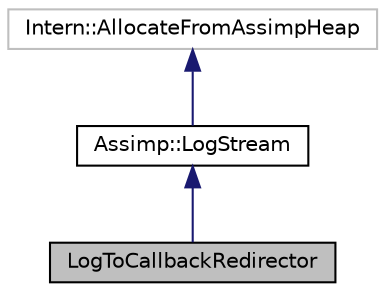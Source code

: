 digraph "LogToCallbackRedirector"
{
  edge [fontname="Helvetica",fontsize="10",labelfontname="Helvetica",labelfontsize="10"];
  node [fontname="Helvetica",fontsize="10",shape=record];
  Node1 [label="LogToCallbackRedirector",height=0.2,width=0.4,color="black", fillcolor="grey75", style="filled", fontcolor="black"];
  Node2 -> Node1 [dir="back",color="midnightblue",fontsize="10",style="solid"];
  Node2 [label="Assimp::LogStream",height=0.2,width=0.4,color="black", fillcolor="white", style="filled",URL="$class_assimp_1_1_log_stream.html",tooltip="CPP-API: Abstract interface for log stream implementations. "];
  Node3 -> Node2 [dir="back",color="midnightblue",fontsize="10",style="solid"];
  Node3 [label="Intern::AllocateFromAssimpHeap",height=0.2,width=0.4,color="grey75", fillcolor="white", style="filled"];
}
